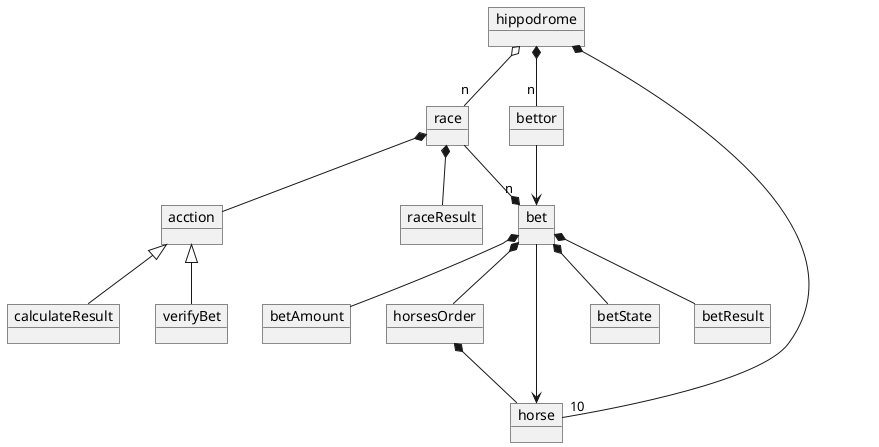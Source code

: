@startuml
object hippodrome
object race
object horse
object bettor
object bet
object betState
object raceResult
object betResult
object betAmount
object horsesOrder
object verifyBet
object calculateResult
object acction

hippodrome o-- "n"race
hippodrome *-- "10"horse
hippodrome *-- "n"bettor
race --*"n"bet

bet *-- betState
bet *-- betAmount
bet *-- horsesOrder

race *-- acction

race *-- raceResult
bet *-- betResult

acction <|--verifyBet
acction <|--calculateResult

bettor --> bet

bet--> horse

horsesOrder *-- horse
@enduml